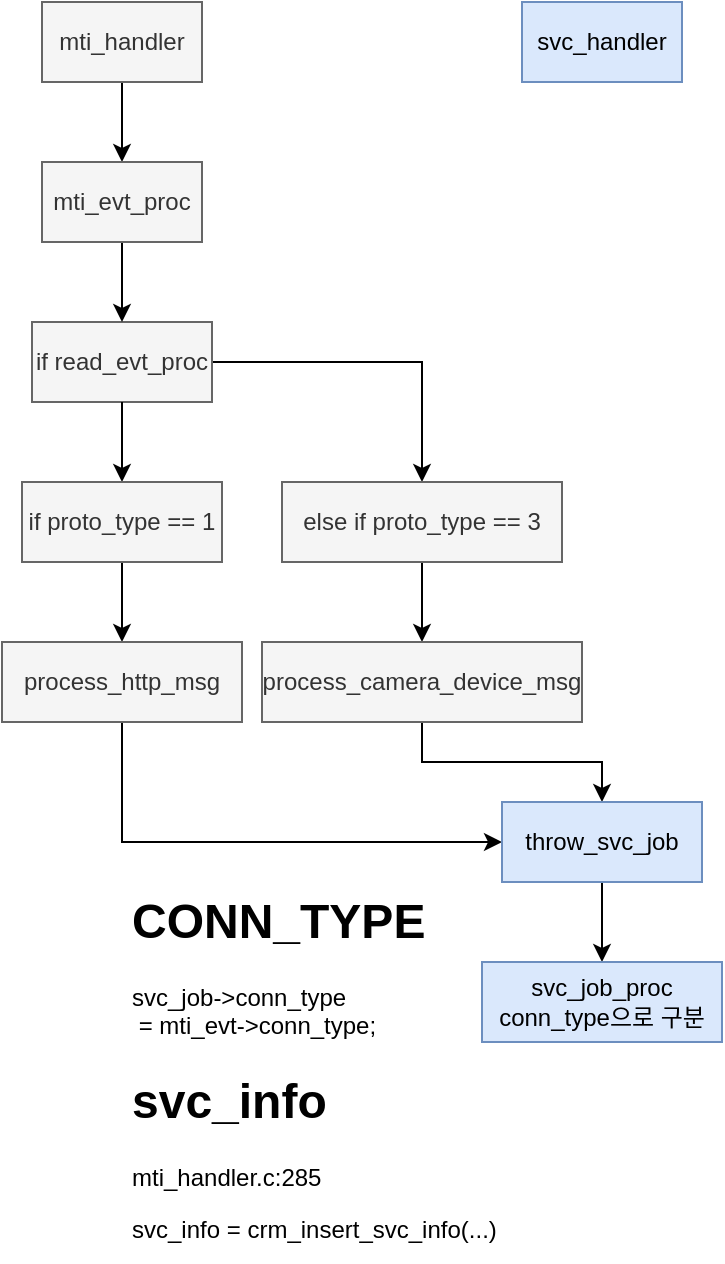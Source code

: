 <mxfile version="20.2.2" type="github">
  <diagram id="_P-Zi_dOzf9sflb4-BA2" name="페이지-1">
    <mxGraphModel dx="1038" dy="607" grid="1" gridSize="10" guides="1" tooltips="1" connect="1" arrows="1" fold="1" page="1" pageScale="1" pageWidth="1200" pageHeight="1600" math="0" shadow="0">
      <root>
        <mxCell id="0" />
        <mxCell id="1" parent="0" />
        <mxCell id="emrkye-AVWunUEmcIkt6-21" style="edgeStyle=orthogonalEdgeStyle;rounded=0;orthogonalLoop=1;jettySize=auto;html=1;exitX=0.5;exitY=1;exitDx=0;exitDy=0;entryX=0.5;entryY=0;entryDx=0;entryDy=0;endArrow=classic;endFill=1;" parent="1" source="emrkye-AVWunUEmcIkt6-1" target="emrkye-AVWunUEmcIkt6-20" edge="1">
          <mxGeometry relative="1" as="geometry" />
        </mxCell>
        <mxCell id="emrkye-AVWunUEmcIkt6-1" value="mti_handler" style="text;html=1;strokeColor=#666666;fillColor=#f5f5f5;align=center;verticalAlign=middle;whiteSpace=wrap;rounded=0;fontColor=#333333;" parent="1" vertex="1">
          <mxGeometry x="40" y="40" width="80" height="40" as="geometry" />
        </mxCell>
        <mxCell id="jL-hjHKKc1km4qqWR9Kb-4" style="edgeStyle=orthogonalEdgeStyle;rounded=0;orthogonalLoop=1;jettySize=auto;html=1;exitX=1;exitY=0.5;exitDx=0;exitDy=0;entryX=0.5;entryY=0;entryDx=0;entryDy=0;" edge="1" parent="1" source="emrkye-AVWunUEmcIkt6-2" target="emrkye-AVWunUEmcIkt6-15">
          <mxGeometry relative="1" as="geometry" />
        </mxCell>
        <mxCell id="JiZPzMusp0g-8qMkXqmX-3" style="edgeStyle=orthogonalEdgeStyle;rounded=0;orthogonalLoop=1;jettySize=auto;html=1;exitX=0.5;exitY=1;exitDx=0;exitDy=0;entryX=0.5;entryY=0;entryDx=0;entryDy=0;" edge="1" parent="1" source="emrkye-AVWunUEmcIkt6-15" target="JiZPzMusp0g-8qMkXqmX-1">
          <mxGeometry relative="1" as="geometry" />
        </mxCell>
        <mxCell id="emrkye-AVWunUEmcIkt6-15" value="else if proto_type == 3" style="text;html=1;strokeColor=#666666;fillColor=#f5f5f5;align=center;verticalAlign=middle;whiteSpace=wrap;rounded=0;fontColor=#333333;" parent="1" vertex="1">
          <mxGeometry x="160" y="280" width="140" height="40" as="geometry" />
        </mxCell>
        <mxCell id="jL-hjHKKc1km4qqWR9Kb-3" style="edgeStyle=orthogonalEdgeStyle;rounded=0;orthogonalLoop=1;jettySize=auto;html=1;exitX=0.5;exitY=1;exitDx=0;exitDy=0;entryX=0;entryY=0.5;entryDx=0;entryDy=0;" edge="1" parent="1" source="emrkye-AVWunUEmcIkt6-24" target="jL-hjHKKc1km4qqWR9Kb-1">
          <mxGeometry relative="1" as="geometry">
            <mxPoint x="140" y="460" as="sourcePoint" />
            <Array as="points">
              <mxPoint x="80" y="460" />
            </Array>
          </mxGeometry>
        </mxCell>
        <mxCell id="JiZPzMusp0g-8qMkXqmX-1" value="process_camera_device_msg" style="text;html=1;strokeColor=none;fillColor=none;align=center;verticalAlign=middle;whiteSpace=wrap;rounded=0;" vertex="1" parent="1">
          <mxGeometry x="150" y="360" width="160" height="40" as="geometry" />
        </mxCell>
        <mxCell id="jL-hjHKKc1km4qqWR9Kb-9" value="&lt;h1&gt;CONN_TYPE&lt;/h1&gt;&lt;p&gt;svc_job-&amp;gt;conn_type&lt;br&gt;&amp;nbsp;= mti_evt-&amp;gt;conn_type;&lt;/p&gt;" style="text;html=1;strokeColor=none;fillColor=none;spacing=5;spacingTop=-20;whiteSpace=wrap;overflow=hidden;rounded=0;" vertex="1" parent="1">
          <mxGeometry x="80" y="480" width="190" height="90" as="geometry" />
        </mxCell>
        <mxCell id="jL-hjHKKc1km4qqWR9Kb-11" value="svc_handler" style="text;html=1;strokeColor=#6c8ebf;fillColor=#dae8fc;align=center;verticalAlign=middle;whiteSpace=wrap;rounded=0;" vertex="1" parent="1">
          <mxGeometry x="280" y="40" width="80" height="40" as="geometry" />
        </mxCell>
        <mxCell id="jL-hjHKKc1km4qqWR9Kb-2" style="edgeStyle=orthogonalEdgeStyle;rounded=0;orthogonalLoop=1;jettySize=auto;html=1;exitX=0.5;exitY=1;exitDx=0;exitDy=0;entryX=0.5;entryY=0;entryDx=0;entryDy=0;" edge="1" parent="1" source="JiZPzMusp0g-8qMkXqmX-1" target="jL-hjHKKc1km4qqWR9Kb-1">
          <mxGeometry relative="1" as="geometry" />
        </mxCell>
        <mxCell id="jL-hjHKKc1km4qqWR9Kb-10" style="edgeStyle=orthogonalEdgeStyle;rounded=0;orthogonalLoop=1;jettySize=auto;html=1;exitX=0.5;exitY=1;exitDx=0;exitDy=0;entryX=0.5;entryY=0;entryDx=0;entryDy=0;" edge="1" parent="1" source="jL-hjHKKc1km4qqWR9Kb-1" target="jL-hjHKKc1km4qqWR9Kb-6">
          <mxGeometry relative="1" as="geometry" />
        </mxCell>
        <mxCell id="jL-hjHKKc1km4qqWR9Kb-1" value="throw_svc_job" style="text;html=1;strokeColor=#6c8ebf;fillColor=#dae8fc;align=center;verticalAlign=middle;whiteSpace=wrap;rounded=0;" vertex="1" parent="1">
          <mxGeometry x="270" y="440" width="100" height="40" as="geometry" />
        </mxCell>
        <mxCell id="jL-hjHKKc1km4qqWR9Kb-6" value="svc_job_proc" style="text;html=1;strokeColor=#6c8ebf;fillColor=#dae8fc;align=center;verticalAlign=middle;whiteSpace=wrap;rounded=0;" vertex="1" parent="1">
          <mxGeometry x="260" y="520" width="120" height="40" as="geometry" />
        </mxCell>
        <mxCell id="jL-hjHKKc1km4qqWR9Kb-15" value="svc_job_proc&lt;br&gt;conn_type으로 구분" style="text;html=1;strokeColor=#6c8ebf;fillColor=#dae8fc;align=center;verticalAlign=middle;whiteSpace=wrap;rounded=0;" vertex="1" parent="1">
          <mxGeometry x="260" y="520" width="120" height="40" as="geometry" />
        </mxCell>
        <mxCell id="jL-hjHKKc1km4qqWR9Kb-16" value="process_camera_device_msg" style="text;html=1;strokeColor=#666666;fillColor=#f5f5f5;align=center;verticalAlign=middle;whiteSpace=wrap;rounded=0;fontColor=#333333;" vertex="1" parent="1">
          <mxGeometry x="150" y="360" width="160" height="40" as="geometry" />
        </mxCell>
        <mxCell id="emrkye-AVWunUEmcIkt6-14" style="edgeStyle=orthogonalEdgeStyle;rounded=0;orthogonalLoop=1;jettySize=auto;html=1;exitX=0.5;exitY=1;exitDx=0;exitDy=0;endArrow=classic;endFill=1;" parent="1" source="emrkye-AVWunUEmcIkt6-2" target="emrkye-AVWunUEmcIkt6-12" edge="1">
          <mxGeometry relative="1" as="geometry" />
        </mxCell>
        <mxCell id="emrkye-AVWunUEmcIkt6-2" value="if read_evt_proc" style="text;html=1;strokeColor=#666666;fillColor=#f5f5f5;align=center;verticalAlign=middle;whiteSpace=wrap;rounded=0;fontColor=#333333;" parent="1" vertex="1">
          <mxGeometry x="35" y="200" width="90" height="40" as="geometry" />
        </mxCell>
        <mxCell id="emrkye-AVWunUEmcIkt6-25" style="edgeStyle=orthogonalEdgeStyle;rounded=0;orthogonalLoop=1;jettySize=auto;html=1;exitX=0.5;exitY=1;exitDx=0;exitDy=0;entryX=0.5;entryY=0;entryDx=0;entryDy=0;endArrow=classic;endFill=1;" parent="1" source="emrkye-AVWunUEmcIkt6-12" target="emrkye-AVWunUEmcIkt6-24" edge="1">
          <mxGeometry relative="1" as="geometry" />
        </mxCell>
        <mxCell id="emrkye-AVWunUEmcIkt6-12" value="if proto_type == 1" style="text;html=1;strokeColor=#666666;fillColor=#f5f5f5;align=center;verticalAlign=middle;whiteSpace=wrap;rounded=0;fontColor=#333333;" parent="1" vertex="1">
          <mxGeometry x="30" y="280" width="100" height="40" as="geometry" />
        </mxCell>
        <mxCell id="emrkye-AVWunUEmcIkt6-13" value="" style="edgeStyle=orthogonalEdgeStyle;rounded=0;orthogonalLoop=1;jettySize=auto;html=1;exitX=0.5;exitY=1;exitDx=0;exitDy=0;dashed=1;endArrow=none;endFill=0;" parent="1" source="emrkye-AVWunUEmcIkt6-2" target="emrkye-AVWunUEmcIkt6-12" edge="1">
          <mxGeometry relative="1" as="geometry">
            <mxPoint x="85" y="1610" as="targetPoint" />
            <mxPoint x="85" y="210" as="sourcePoint" />
          </mxGeometry>
        </mxCell>
        <mxCell id="emrkye-AVWunUEmcIkt6-22" style="edgeStyle=orthogonalEdgeStyle;rounded=0;orthogonalLoop=1;jettySize=auto;html=1;exitX=0.5;exitY=1;exitDx=0;exitDy=0;entryX=0.5;entryY=0;entryDx=0;entryDy=0;endArrow=classic;endFill=1;" parent="1" source="emrkye-AVWunUEmcIkt6-20" target="emrkye-AVWunUEmcIkt6-2" edge="1">
          <mxGeometry relative="1" as="geometry" />
        </mxCell>
        <mxCell id="emrkye-AVWunUEmcIkt6-20" value="mti_evt_proc" style="text;html=1;strokeColor=#666666;fillColor=#f5f5f5;align=center;verticalAlign=middle;whiteSpace=wrap;rounded=0;fontColor=#333333;" parent="1" vertex="1">
          <mxGeometry x="40" y="120" width="80" height="40" as="geometry" />
        </mxCell>
        <mxCell id="emrkye-AVWunUEmcIkt6-24" value="process_http_msg" style="text;html=1;strokeColor=#666666;fillColor=#f5f5f5;align=center;verticalAlign=middle;whiteSpace=wrap;rounded=0;fontColor=#333333;" parent="1" vertex="1">
          <mxGeometry x="20" y="360" width="120" height="40" as="geometry" />
        </mxCell>
        <mxCell id="jL-hjHKKc1km4qqWR9Kb-22" value="&lt;h1&gt;svc_info&lt;/h1&gt;&lt;p&gt;mti_handler.c:285&lt;/p&gt;&lt;p&gt;svc_info = crm_insert_svc_info(...)&lt;/p&gt;" style="text;html=1;strokeColor=none;fillColor=none;spacing=5;spacingTop=-20;whiteSpace=wrap;overflow=hidden;rounded=0;" vertex="1" parent="1">
          <mxGeometry x="80" y="570" width="200" height="100" as="geometry" />
        </mxCell>
      </root>
    </mxGraphModel>
  </diagram>
</mxfile>
